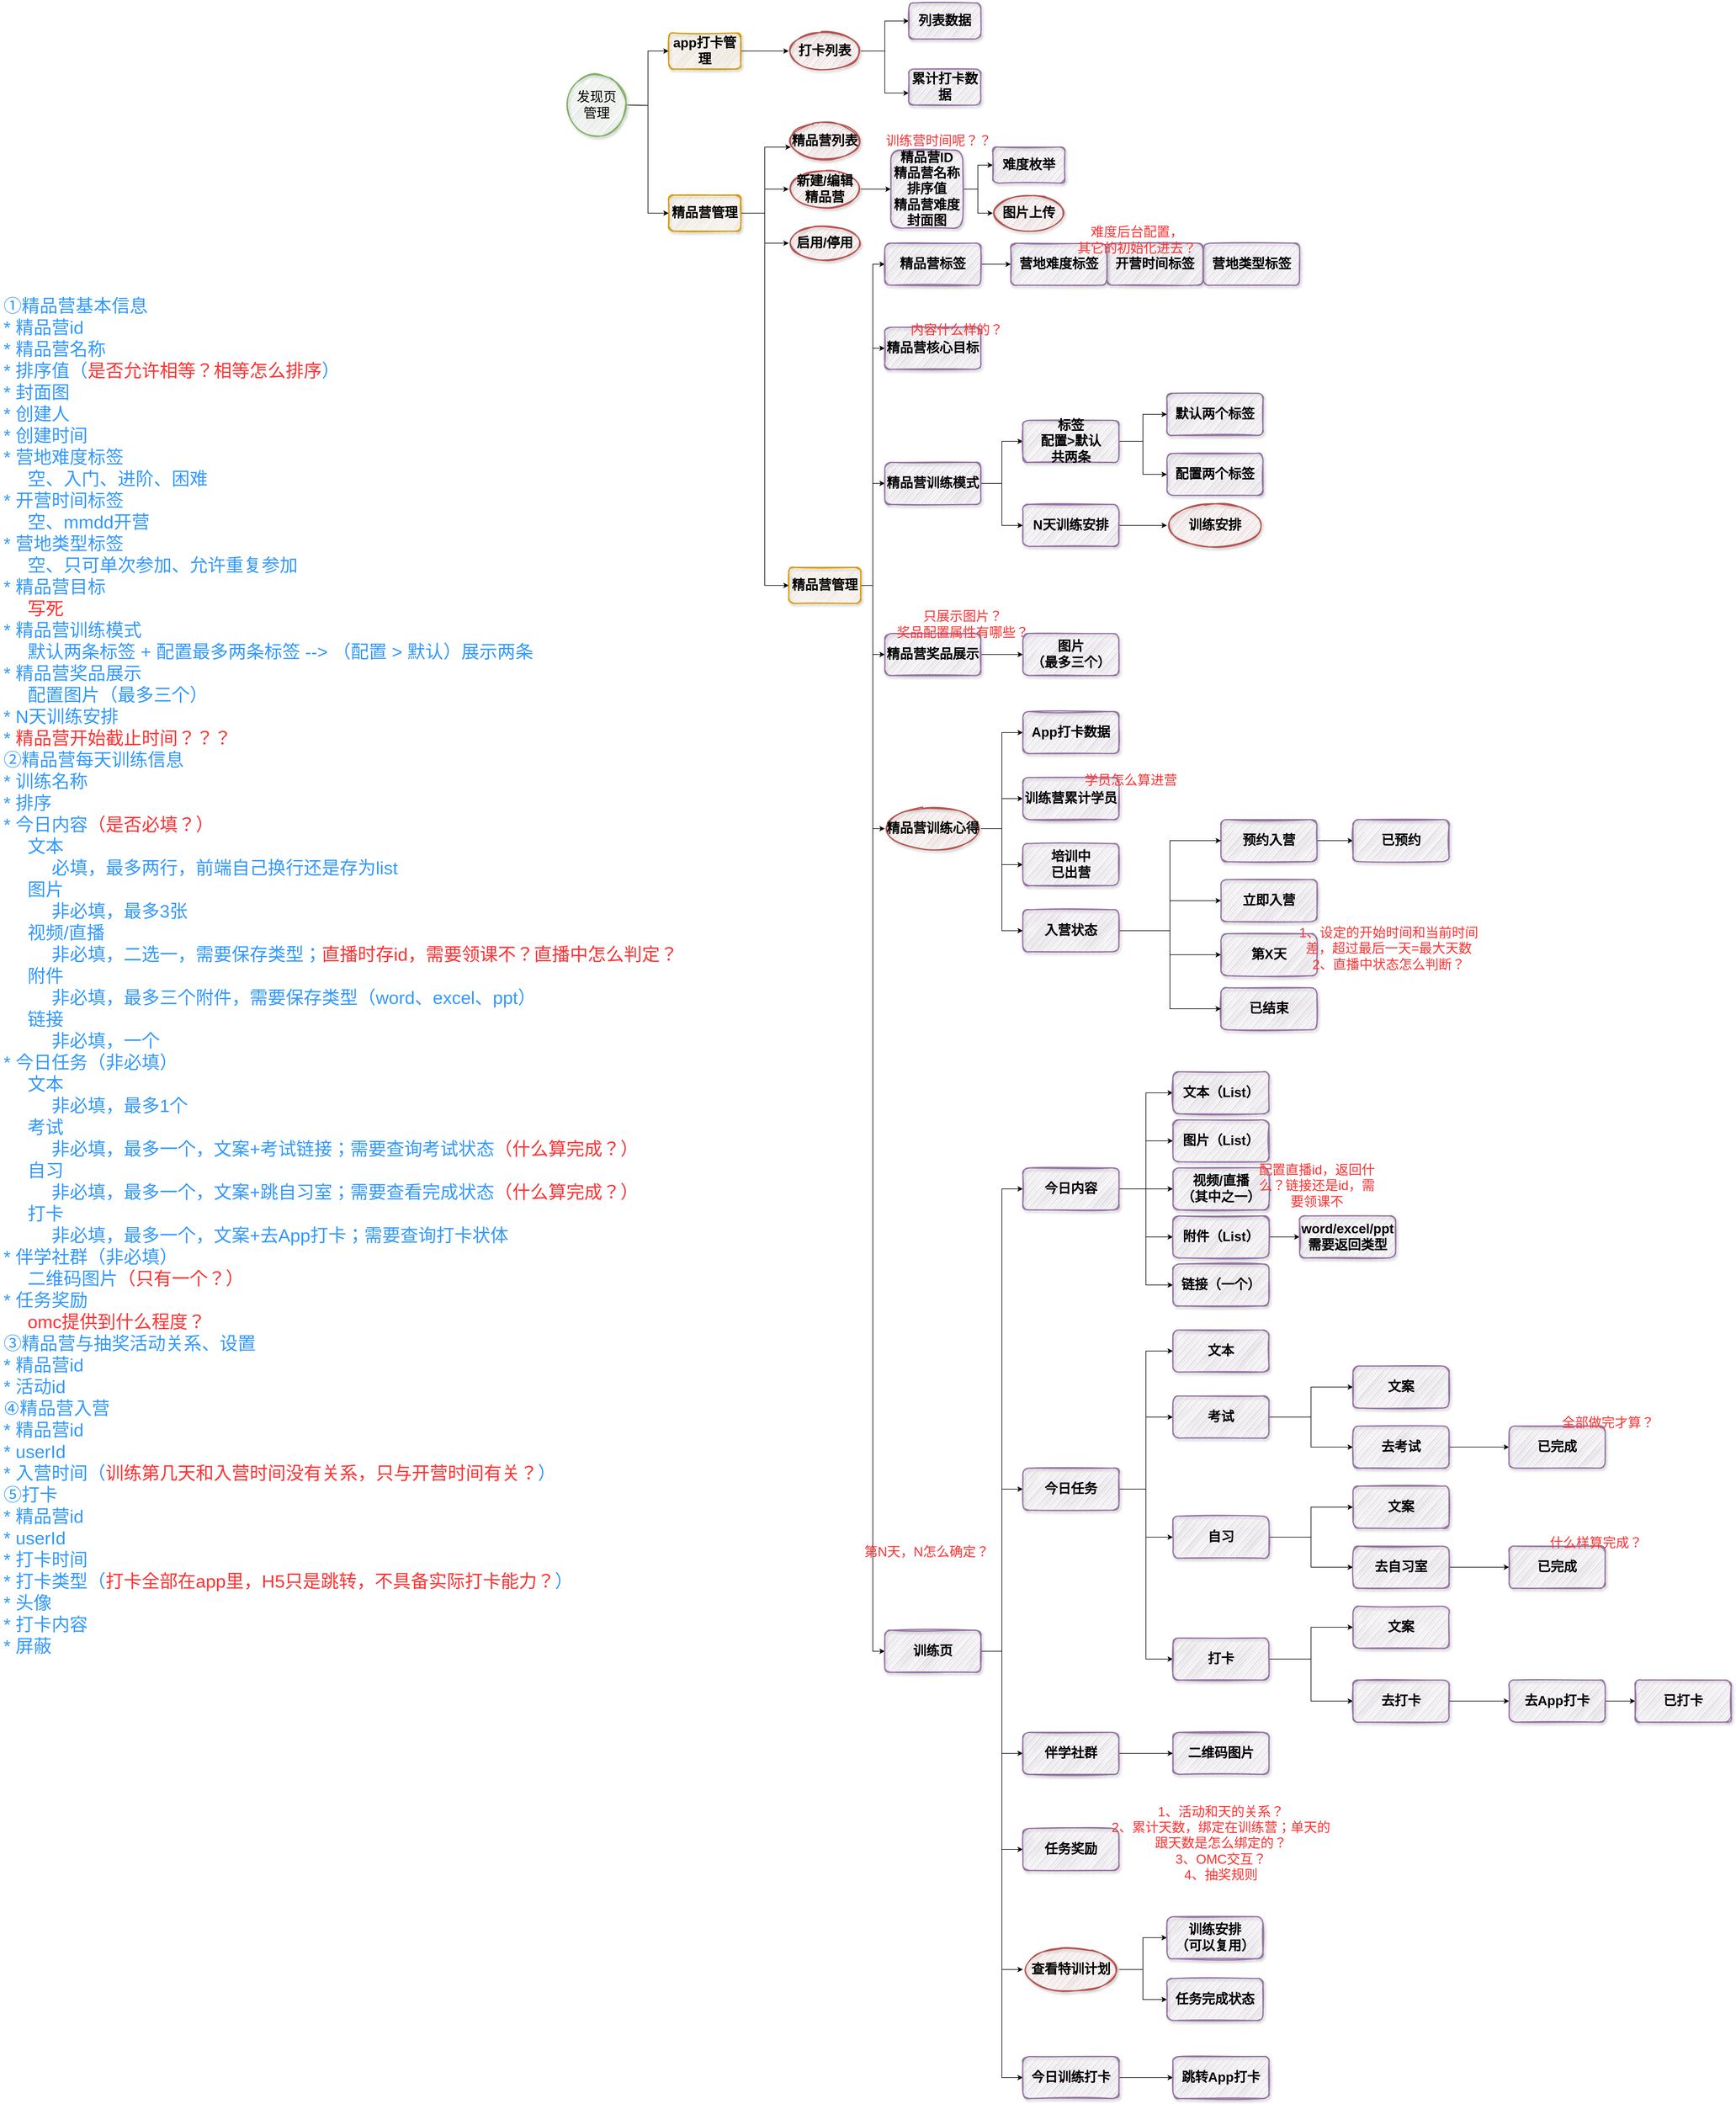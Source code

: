 <mxfile version="16.5.6" type="github">
  <diagram id="2Vl-29mJTYHd3rG5gsJs" name="Page-1">
    <mxGraphModel dx="2404" dy="913" grid="1" gridSize="10" guides="1" tooltips="1" connect="1" arrows="1" fold="1" page="1" pageScale="1" pageWidth="827" pageHeight="1169" math="0" shadow="0">
      <root>
        <mxCell id="0" />
        <mxCell id="1" parent="0" />
        <mxCell id="tsZCZAis8NTeMSvLRY_F-6" style="edgeStyle=orthogonalEdgeStyle;rounded=0;orthogonalLoop=1;jettySize=auto;html=1;exitX=1;exitY=0.5;exitDx=0;exitDy=0;exitPerimeter=0;entryX=0;entryY=0.5;entryDx=0;entryDy=0;fontSize=22;" edge="1" parent="1" target="tsZCZAis8NTeMSvLRY_F-4">
          <mxGeometry relative="1" as="geometry">
            <mxPoint x="690" y="630" as="sourcePoint" />
          </mxGeometry>
        </mxCell>
        <mxCell id="tsZCZAis8NTeMSvLRY_F-7" style="edgeStyle=orthogonalEdgeStyle;rounded=0;orthogonalLoop=1;jettySize=auto;html=1;exitX=1;exitY=0.5;exitDx=0;exitDy=0;exitPerimeter=0;entryX=0;entryY=0.5;entryDx=0;entryDy=0;fontSize=22;" edge="1" parent="1" target="tsZCZAis8NTeMSvLRY_F-2">
          <mxGeometry relative="1" as="geometry">
            <mxPoint x="690" y="630" as="sourcePoint" />
          </mxGeometry>
        </mxCell>
        <mxCell id="tsZCZAis8NTeMSvLRY_F-26" value="" style="edgeStyle=orthogonalEdgeStyle;rounded=0;orthogonalLoop=1;jettySize=auto;html=1;fontSize=22;" edge="1" parent="1" source="tsZCZAis8NTeMSvLRY_F-2" target="tsZCZAis8NTeMSvLRY_F-25">
          <mxGeometry relative="1" as="geometry">
            <Array as="points">
              <mxPoint x="920" y="810" />
              <mxPoint x="920" y="700" />
            </Array>
          </mxGeometry>
        </mxCell>
        <mxCell id="tsZCZAis8NTeMSvLRY_F-28" value="" style="edgeStyle=orthogonalEdgeStyle;rounded=0;orthogonalLoop=1;jettySize=auto;html=1;fontSize=22;" edge="1" parent="1" source="tsZCZAis8NTeMSvLRY_F-2" target="tsZCZAis8NTeMSvLRY_F-27">
          <mxGeometry relative="1" as="geometry" />
        </mxCell>
        <mxCell id="tsZCZAis8NTeMSvLRY_F-30" value="" style="edgeStyle=orthogonalEdgeStyle;rounded=0;orthogonalLoop=1;jettySize=auto;html=1;fontSize=22;" edge="1" parent="1" source="tsZCZAis8NTeMSvLRY_F-2" target="tsZCZAis8NTeMSvLRY_F-29">
          <mxGeometry relative="1" as="geometry">
            <Array as="points">
              <mxPoint x="920" y="810" />
              <mxPoint x="920" y="860" />
            </Array>
          </mxGeometry>
        </mxCell>
        <mxCell id="tsZCZAis8NTeMSvLRY_F-32" style="edgeStyle=orthogonalEdgeStyle;rounded=0;orthogonalLoop=1;jettySize=auto;html=1;exitX=1;exitY=0.5;exitDx=0;exitDy=0;fontSize=22;entryX=0;entryY=0.5;entryDx=0;entryDy=0;" edge="1" parent="1" source="tsZCZAis8NTeMSvLRY_F-2" target="tsZCZAis8NTeMSvLRY_F-33">
          <mxGeometry relative="1" as="geometry">
            <mxPoint x="960" y="940" as="targetPoint" />
          </mxGeometry>
        </mxCell>
        <mxCell id="tsZCZAis8NTeMSvLRY_F-2" value="精品营管理" style="rounded=1;whiteSpace=wrap;html=1;fillColor=#ffe6cc;strokeColor=#d79b00;strokeWidth=2;gradientColor=none;shadow=1;sketch=1;fontStyle=1;fontSize=22;" vertex="1" parent="1">
          <mxGeometry x="760" y="780" width="120" height="60" as="geometry" />
        </mxCell>
        <mxCell id="tsZCZAis8NTeMSvLRY_F-14" value="" style="edgeStyle=orthogonalEdgeStyle;rounded=0;orthogonalLoop=1;jettySize=auto;html=1;fontSize=22;" edge="1" parent="1" source="tsZCZAis8NTeMSvLRY_F-4" target="tsZCZAis8NTeMSvLRY_F-13">
          <mxGeometry relative="1" as="geometry" />
        </mxCell>
        <mxCell id="tsZCZAis8NTeMSvLRY_F-4" value="app打卡管理" style="rounded=1;whiteSpace=wrap;html=1;fontSize=22;fillColor=#ffe6cc;strokeColor=#d79b00;strokeWidth=2;gradientColor=none;shadow=1;sketch=1;fontStyle=1;" vertex="1" parent="1">
          <mxGeometry x="760" y="510" width="120" height="60" as="geometry" />
        </mxCell>
        <mxCell id="tsZCZAis8NTeMSvLRY_F-12" value="发现页&lt;br&gt;管理" style="strokeWidth=2;html=1;shape=mxgraph.flowchart.start_2;whiteSpace=wrap;shadow=1;sketch=1;fontSize=22;fillColor=#d5e8d4;strokeColor=#82b366;" vertex="1" parent="1">
          <mxGeometry x="590" y="580" width="100" height="100" as="geometry" />
        </mxCell>
        <mxCell id="tsZCZAis8NTeMSvLRY_F-16" value="" style="edgeStyle=orthogonalEdgeStyle;rounded=0;orthogonalLoop=1;jettySize=auto;html=1;fontSize=22;" edge="1" parent="1" source="tsZCZAis8NTeMSvLRY_F-13" target="tsZCZAis8NTeMSvLRY_F-15">
          <mxGeometry relative="1" as="geometry" />
        </mxCell>
        <mxCell id="tsZCZAis8NTeMSvLRY_F-18" value="" style="edgeStyle=orthogonalEdgeStyle;rounded=0;orthogonalLoop=1;jettySize=auto;html=1;fontSize=22;" edge="1" parent="1" source="tsZCZAis8NTeMSvLRY_F-13" target="tsZCZAis8NTeMSvLRY_F-17">
          <mxGeometry relative="1" as="geometry">
            <Array as="points">
              <mxPoint x="1120" y="540" />
              <mxPoint x="1120" y="610" />
            </Array>
          </mxGeometry>
        </mxCell>
        <mxCell id="tsZCZAis8NTeMSvLRY_F-13" value="打卡列表" style="ellipse;whiteSpace=wrap;html=1;fontSize=22;fillColor=#f8cecc;strokeColor=#b85450;rounded=1;strokeWidth=2;shadow=1;sketch=1;fontStyle=1;" vertex="1" parent="1">
          <mxGeometry x="960" y="510" width="120" height="60" as="geometry" />
        </mxCell>
        <mxCell id="tsZCZAis8NTeMSvLRY_F-15" value="列表数据" style="whiteSpace=wrap;html=1;fontSize=22;fillColor=#e1d5e7;strokeColor=#9673a6;rounded=1;strokeWidth=2;shadow=1;sketch=1;fontStyle=1;" vertex="1" parent="1">
          <mxGeometry x="1160" y="460" width="120" height="60" as="geometry" />
        </mxCell>
        <mxCell id="tsZCZAis8NTeMSvLRY_F-17" value="累计打卡数据" style="whiteSpace=wrap;html=1;fontSize=22;fillColor=#e1d5e7;strokeColor=#9673a6;rounded=1;strokeWidth=2;shadow=1;sketch=1;fontStyle=1;" vertex="1" parent="1">
          <mxGeometry x="1160" y="570" width="120" height="60" as="geometry" />
        </mxCell>
        <mxCell id="tsZCZAis8NTeMSvLRY_F-25" value="精品营列表" style="ellipse;whiteSpace=wrap;html=1;fontSize=22;fillColor=#f8cecc;strokeColor=#b85450;rounded=1;strokeWidth=2;shadow=1;sketch=1;fontStyle=1;" vertex="1" parent="1">
          <mxGeometry x="960" y="660" width="120" height="60" as="geometry" />
        </mxCell>
        <mxCell id="tsZCZAis8NTeMSvLRY_F-38" style="edgeStyle=orthogonalEdgeStyle;rounded=0;orthogonalLoop=1;jettySize=auto;html=1;exitX=1;exitY=0.5;exitDx=0;exitDy=0;fontSize=22;" edge="1" parent="1" source="tsZCZAis8NTeMSvLRY_F-27" target="tsZCZAis8NTeMSvLRY_F-35">
          <mxGeometry relative="1" as="geometry" />
        </mxCell>
        <mxCell id="tsZCZAis8NTeMSvLRY_F-27" value="新建/编辑&lt;br&gt;精品营" style="ellipse;whiteSpace=wrap;html=1;fontSize=22;fillColor=#f8cecc;strokeColor=#b85450;rounded=1;strokeWidth=2;shadow=1;sketch=1;fontStyle=1;" vertex="1" parent="1">
          <mxGeometry x="960" y="740" width="120" height="60" as="geometry" />
        </mxCell>
        <mxCell id="tsZCZAis8NTeMSvLRY_F-29" value="启用/停用" style="ellipse;whiteSpace=wrap;html=1;fontSize=22;fillColor=#f8cecc;strokeColor=#b85450;rounded=1;strokeWidth=2;shadow=1;sketch=1;fontStyle=1;" vertex="1" parent="1">
          <mxGeometry x="960" y="830" width="120" height="60" as="geometry" />
        </mxCell>
        <mxCell id="tsZCZAis8NTeMSvLRY_F-93" style="edgeStyle=orthogonalEdgeStyle;rounded=0;orthogonalLoop=1;jettySize=auto;html=1;exitX=1;exitY=0.5;exitDx=0;exitDy=0;entryX=0;entryY=0.5;entryDx=0;entryDy=0;fontSize=22;fontColor=#FF3333;" edge="1" parent="1" source="tsZCZAis8NTeMSvLRY_F-33" target="tsZCZAis8NTeMSvLRY_F-45">
          <mxGeometry relative="1" as="geometry" />
        </mxCell>
        <mxCell id="tsZCZAis8NTeMSvLRY_F-94" style="edgeStyle=orthogonalEdgeStyle;rounded=0;orthogonalLoop=1;jettySize=auto;html=1;exitX=1;exitY=0.5;exitDx=0;exitDy=0;entryX=0;entryY=0.5;entryDx=0;entryDy=0;fontSize=22;fontColor=#FF3333;" edge="1" parent="1" source="tsZCZAis8NTeMSvLRY_F-33" target="tsZCZAis8NTeMSvLRY_F-41">
          <mxGeometry relative="1" as="geometry" />
        </mxCell>
        <mxCell id="tsZCZAis8NTeMSvLRY_F-95" style="edgeStyle=orthogonalEdgeStyle;rounded=0;orthogonalLoop=1;jettySize=auto;html=1;exitX=1;exitY=0.5;exitDx=0;exitDy=0;entryX=0;entryY=0.5;entryDx=0;entryDy=0;fontSize=22;fontColor=#FF3333;" edge="1" parent="1" source="tsZCZAis8NTeMSvLRY_F-33" target="tsZCZAis8NTeMSvLRY_F-42">
          <mxGeometry relative="1" as="geometry" />
        </mxCell>
        <mxCell id="tsZCZAis8NTeMSvLRY_F-96" style="edgeStyle=orthogonalEdgeStyle;rounded=0;orthogonalLoop=1;jettySize=auto;html=1;exitX=1;exitY=0.5;exitDx=0;exitDy=0;entryX=0;entryY=0.5;entryDx=0;entryDy=0;fontSize=22;fontColor=#FF3333;" edge="1" parent="1" source="tsZCZAis8NTeMSvLRY_F-33" target="tsZCZAis8NTeMSvLRY_F-43">
          <mxGeometry relative="1" as="geometry" />
        </mxCell>
        <mxCell id="tsZCZAis8NTeMSvLRY_F-97" style="edgeStyle=orthogonalEdgeStyle;rounded=0;orthogonalLoop=1;jettySize=auto;html=1;exitX=1;exitY=0.5;exitDx=0;exitDy=0;entryX=0;entryY=0.5;entryDx=0;entryDy=0;fontSize=22;fontColor=#FF3333;" edge="1" parent="1" source="tsZCZAis8NTeMSvLRY_F-33" target="tsZCZAis8NTeMSvLRY_F-68">
          <mxGeometry relative="1" as="geometry" />
        </mxCell>
        <mxCell id="tsZCZAis8NTeMSvLRY_F-171" style="edgeStyle=orthogonalEdgeStyle;rounded=0;orthogonalLoop=1;jettySize=auto;html=1;exitX=1;exitY=0.5;exitDx=0;exitDy=0;entryX=0;entryY=0.5;entryDx=0;entryDy=0;fontSize=22;fontColor=#FF3333;" edge="1" parent="1" source="tsZCZAis8NTeMSvLRY_F-33" target="tsZCZAis8NTeMSvLRY_F-99">
          <mxGeometry relative="1" as="geometry" />
        </mxCell>
        <mxCell id="tsZCZAis8NTeMSvLRY_F-33" value="&lt;span&gt;精品营管理&lt;/span&gt;" style="rounded=1;whiteSpace=wrap;html=1;fontSize=22;fillColor=#ffe6cc;strokeColor=#d79b00;strokeWidth=2;gradientColor=none;shadow=1;sketch=1;fontStyle=1;" vertex="1" parent="1">
          <mxGeometry x="960" y="1400" width="120" height="60" as="geometry" />
        </mxCell>
        <mxCell id="tsZCZAis8NTeMSvLRY_F-39" style="edgeStyle=orthogonalEdgeStyle;rounded=0;orthogonalLoop=1;jettySize=auto;html=1;exitX=1;exitY=0.5;exitDx=0;exitDy=0;entryX=0;entryY=0.5;entryDx=0;entryDy=0;fontSize=22;" edge="1" parent="1" source="tsZCZAis8NTeMSvLRY_F-35" target="tsZCZAis8NTeMSvLRY_F-37">
          <mxGeometry relative="1" as="geometry" />
        </mxCell>
        <mxCell id="tsZCZAis8NTeMSvLRY_F-40" style="edgeStyle=orthogonalEdgeStyle;rounded=0;orthogonalLoop=1;jettySize=auto;html=1;exitX=1;exitY=0.5;exitDx=0;exitDy=0;entryX=0;entryY=0.5;entryDx=0;entryDy=0;fontSize=22;" edge="1" parent="1" source="tsZCZAis8NTeMSvLRY_F-35" target="tsZCZAis8NTeMSvLRY_F-36">
          <mxGeometry relative="1" as="geometry" />
        </mxCell>
        <mxCell id="tsZCZAis8NTeMSvLRY_F-35" value="精品营ID&lt;br&gt;精品营名称&lt;br&gt;排序值&lt;br&gt;精品营难度&lt;br&gt;封面图" style="whiteSpace=wrap;html=1;fontSize=22;fillColor=#e1d5e7;strokeColor=#9673a6;rounded=1;strokeWidth=2;shadow=1;sketch=1;fontStyle=1;" vertex="1" parent="1">
          <mxGeometry x="1130" y="705" width="120" height="130" as="geometry" />
        </mxCell>
        <mxCell id="tsZCZAis8NTeMSvLRY_F-36" value="图片上传" style="ellipse;whiteSpace=wrap;html=1;fontSize=22;fillColor=#f8cecc;strokeColor=#b85450;rounded=1;strokeWidth=2;shadow=1;sketch=1;fontStyle=1;" vertex="1" parent="1">
          <mxGeometry x="1300" y="780" width="120" height="60" as="geometry" />
        </mxCell>
        <mxCell id="tsZCZAis8NTeMSvLRY_F-37" value="难度枚举" style="whiteSpace=wrap;html=1;fontSize=22;fillColor=#e1d5e7;strokeColor=#9673a6;rounded=1;strokeWidth=2;shadow=1;sketch=1;fontStyle=1;" vertex="1" parent="1">
          <mxGeometry x="1300" y="700" width="120" height="60" as="geometry" />
        </mxCell>
        <mxCell id="tsZCZAis8NTeMSvLRY_F-41" value="精品营核心目标" style="whiteSpace=wrap;html=1;fontSize=22;fillColor=#e1d5e7;strokeColor=#9673a6;rounded=1;strokeWidth=2;shadow=1;sketch=1;fontStyle=1;" vertex="1" parent="1">
          <mxGeometry x="1120" y="1000" width="160" height="70" as="geometry" />
        </mxCell>
        <mxCell id="tsZCZAis8NTeMSvLRY_F-59" style="edgeStyle=orthogonalEdgeStyle;rounded=0;orthogonalLoop=1;jettySize=auto;html=1;exitX=1;exitY=0.5;exitDx=0;exitDy=0;entryX=0;entryY=0.5;entryDx=0;entryDy=0;fontSize=22;fontColor=#FF3333;" edge="1" parent="1" source="tsZCZAis8NTeMSvLRY_F-42" target="tsZCZAis8NTeMSvLRY_F-55">
          <mxGeometry relative="1" as="geometry" />
        </mxCell>
        <mxCell id="tsZCZAis8NTeMSvLRY_F-60" style="edgeStyle=orthogonalEdgeStyle;rounded=0;orthogonalLoop=1;jettySize=auto;html=1;exitX=1;exitY=0.5;exitDx=0;exitDy=0;entryX=0;entryY=0.5;entryDx=0;entryDy=0;fontSize=22;fontColor=#FF3333;" edge="1" parent="1" source="tsZCZAis8NTeMSvLRY_F-42" target="tsZCZAis8NTeMSvLRY_F-58">
          <mxGeometry relative="1" as="geometry" />
        </mxCell>
        <mxCell id="tsZCZAis8NTeMSvLRY_F-42" value="精品营训练模式" style="whiteSpace=wrap;html=1;fontSize=22;fillColor=#e1d5e7;strokeColor=#9673a6;rounded=1;strokeWidth=2;shadow=1;sketch=1;fontStyle=1;" vertex="1" parent="1">
          <mxGeometry x="1120" y="1225" width="160" height="70" as="geometry" />
        </mxCell>
        <mxCell id="tsZCZAis8NTeMSvLRY_F-62" style="edgeStyle=orthogonalEdgeStyle;rounded=0;orthogonalLoop=1;jettySize=auto;html=1;exitX=1;exitY=0.5;exitDx=0;exitDy=0;entryX=0;entryY=0.5;entryDx=0;entryDy=0;fontSize=22;fontColor=#FF3333;" edge="1" parent="1" source="tsZCZAis8NTeMSvLRY_F-43" target="tsZCZAis8NTeMSvLRY_F-61">
          <mxGeometry relative="1" as="geometry" />
        </mxCell>
        <mxCell id="tsZCZAis8NTeMSvLRY_F-43" value="精品营奖品展示" style="whiteSpace=wrap;html=1;fontSize=22;fillColor=#e1d5e7;strokeColor=#9673a6;rounded=1;strokeWidth=2;shadow=1;sketch=1;fontStyle=1;" vertex="1" parent="1">
          <mxGeometry x="1120" y="1510" width="160" height="70" as="geometry" />
        </mxCell>
        <mxCell id="tsZCZAis8NTeMSvLRY_F-49" value="" style="edgeStyle=orthogonalEdgeStyle;rounded=0;orthogonalLoop=1;jettySize=auto;html=1;fontSize=22;" edge="1" parent="1" source="tsZCZAis8NTeMSvLRY_F-45" target="tsZCZAis8NTeMSvLRY_F-46">
          <mxGeometry relative="1" as="geometry" />
        </mxCell>
        <mxCell id="tsZCZAis8NTeMSvLRY_F-45" value="精品营标签" style="whiteSpace=wrap;html=1;fontSize=22;fillColor=#e1d5e7;strokeColor=#9673a6;rounded=1;strokeWidth=2;shadow=1;sketch=1;fontStyle=1;" vertex="1" parent="1">
          <mxGeometry x="1120" y="860" width="160" height="70" as="geometry" />
        </mxCell>
        <mxCell id="tsZCZAis8NTeMSvLRY_F-46" value="营地难度标签" style="whiteSpace=wrap;html=1;fontSize=22;fillColor=#e1d5e7;strokeColor=#9673a6;rounded=1;strokeWidth=2;shadow=1;sketch=1;fontStyle=1;" vertex="1" parent="1">
          <mxGeometry x="1330" y="860" width="160" height="70" as="geometry" />
        </mxCell>
        <mxCell id="tsZCZAis8NTeMSvLRY_F-47" value="开营时间标签" style="whiteSpace=wrap;html=1;fontSize=22;fillColor=#e1d5e7;strokeColor=#9673a6;rounded=1;strokeWidth=2;shadow=1;sketch=1;fontStyle=1;" vertex="1" parent="1">
          <mxGeometry x="1490" y="860" width="160" height="70" as="geometry" />
        </mxCell>
        <mxCell id="tsZCZAis8NTeMSvLRY_F-48" value="营地类型标签" style="whiteSpace=wrap;html=1;fontSize=22;fillColor=#e1d5e7;strokeColor=#9673a6;rounded=1;strokeWidth=2;shadow=1;sketch=1;fontStyle=1;" vertex="1" parent="1">
          <mxGeometry x="1651" y="860" width="160" height="70" as="geometry" />
        </mxCell>
        <mxCell id="tsZCZAis8NTeMSvLRY_F-50" value="&lt;font color=&quot;#ff3333&quot;&gt;难度后台配置，&lt;br&gt;其它的初始化进去？&lt;/font&gt;" style="text;html=1;strokeColor=none;fillColor=none;align=center;verticalAlign=middle;whiteSpace=wrap;rounded=0;shadow=1;sketch=1;fontSize=22;" vertex="1" parent="1">
          <mxGeometry x="1430" y="850" width="220" height="10" as="geometry" />
        </mxCell>
        <mxCell id="tsZCZAis8NTeMSvLRY_F-51" style="edgeStyle=orthogonalEdgeStyle;rounded=0;orthogonalLoop=1;jettySize=auto;html=1;exitX=0.5;exitY=1;exitDx=0;exitDy=0;fontSize=22;fontColor=#FF3333;" edge="1" parent="1" source="tsZCZAis8NTeMSvLRY_F-50" target="tsZCZAis8NTeMSvLRY_F-50">
          <mxGeometry relative="1" as="geometry" />
        </mxCell>
        <mxCell id="tsZCZAis8NTeMSvLRY_F-52" value="&lt;font color=&quot;#ff3333&quot;&gt;内容什么样的？&lt;/font&gt;" style="text;html=1;strokeColor=none;fillColor=none;align=center;verticalAlign=middle;whiteSpace=wrap;rounded=0;shadow=1;sketch=1;fontSize=22;" vertex="1" parent="1">
          <mxGeometry x="1140" y="1000" width="200" height="10" as="geometry" />
        </mxCell>
        <mxCell id="tsZCZAis8NTeMSvLRY_F-53" value="默认两个标签" style="whiteSpace=wrap;html=1;fontSize=22;fillColor=#e1d5e7;strokeColor=#9673a6;rounded=1;strokeWidth=2;shadow=1;sketch=1;fontStyle=1;" vertex="1" parent="1">
          <mxGeometry x="1590" y="1110" width="160" height="70" as="geometry" />
        </mxCell>
        <mxCell id="tsZCZAis8NTeMSvLRY_F-54" value="配置两个标签" style="whiteSpace=wrap;html=1;fontSize=22;fillColor=#e1d5e7;strokeColor=#9673a6;rounded=1;strokeWidth=2;shadow=1;sketch=1;fontStyle=1;" vertex="1" parent="1">
          <mxGeometry x="1590" y="1210" width="160" height="70" as="geometry" />
        </mxCell>
        <mxCell id="tsZCZAis8NTeMSvLRY_F-56" style="edgeStyle=orthogonalEdgeStyle;rounded=0;orthogonalLoop=1;jettySize=auto;html=1;exitX=1;exitY=0.5;exitDx=0;exitDy=0;fontSize=22;fontColor=#FF3333;" edge="1" parent="1" source="tsZCZAis8NTeMSvLRY_F-55" target="tsZCZAis8NTeMSvLRY_F-53">
          <mxGeometry relative="1" as="geometry" />
        </mxCell>
        <mxCell id="tsZCZAis8NTeMSvLRY_F-57" style="edgeStyle=orthogonalEdgeStyle;rounded=0;orthogonalLoop=1;jettySize=auto;html=1;exitX=1;exitY=0.5;exitDx=0;exitDy=0;entryX=0;entryY=0.5;entryDx=0;entryDy=0;fontSize=22;fontColor=#FF3333;" edge="1" parent="1" source="tsZCZAis8NTeMSvLRY_F-55" target="tsZCZAis8NTeMSvLRY_F-54">
          <mxGeometry relative="1" as="geometry" />
        </mxCell>
        <mxCell id="tsZCZAis8NTeMSvLRY_F-55" value="标签&lt;br&gt;配置&amp;gt;默认&lt;br&gt;共两条" style="whiteSpace=wrap;html=1;fontSize=22;fillColor=#e1d5e7;strokeColor=#9673a6;rounded=1;strokeWidth=2;shadow=1;sketch=1;fontStyle=1;" vertex="1" parent="1">
          <mxGeometry x="1350" y="1155" width="160" height="70" as="geometry" />
        </mxCell>
        <mxCell id="tsZCZAis8NTeMSvLRY_F-92" style="edgeStyle=orthogonalEdgeStyle;rounded=0;orthogonalLoop=1;jettySize=auto;html=1;exitX=1;exitY=0.5;exitDx=0;exitDy=0;entryX=0;entryY=0.5;entryDx=0;entryDy=0;fontSize=22;fontColor=#FF3333;" edge="1" parent="1" source="tsZCZAis8NTeMSvLRY_F-58" target="tsZCZAis8NTeMSvLRY_F-91">
          <mxGeometry relative="1" as="geometry" />
        </mxCell>
        <mxCell id="tsZCZAis8NTeMSvLRY_F-58" value="N天训练安排" style="whiteSpace=wrap;html=1;fontSize=22;fillColor=#e1d5e7;strokeColor=#9673a6;rounded=1;strokeWidth=2;shadow=1;sketch=1;fontStyle=1;" vertex="1" parent="1">
          <mxGeometry x="1350" y="1295" width="160" height="70" as="geometry" />
        </mxCell>
        <mxCell id="tsZCZAis8NTeMSvLRY_F-61" value="图片&lt;br&gt;（最多三个）" style="whiteSpace=wrap;html=1;fontSize=22;fillColor=#e1d5e7;strokeColor=#9673a6;rounded=1;strokeWidth=2;shadow=1;sketch=1;fontStyle=1;" vertex="1" parent="1">
          <mxGeometry x="1350" y="1510" width="160" height="70" as="geometry" />
        </mxCell>
        <mxCell id="tsZCZAis8NTeMSvLRY_F-63" value="&lt;font color=&quot;#ff3333&quot;&gt;只展示图片？&lt;br&gt;奖品配置属性有哪些？&lt;br&gt;&lt;/font&gt;" style="text;html=1;strokeColor=none;fillColor=none;align=center;verticalAlign=middle;whiteSpace=wrap;rounded=0;shadow=1;sketch=1;fontSize=22;" vertex="1" parent="1">
          <mxGeometry x="1130" y="1490" width="240" height="10" as="geometry" />
        </mxCell>
        <mxCell id="tsZCZAis8NTeMSvLRY_F-72" style="edgeStyle=orthogonalEdgeStyle;rounded=0;orthogonalLoop=1;jettySize=auto;html=1;exitX=1;exitY=0.5;exitDx=0;exitDy=0;entryX=0;entryY=0.5;entryDx=0;entryDy=0;fontSize=22;fontColor=#FF3333;" edge="1" parent="1" source="tsZCZAis8NTeMSvLRY_F-68" target="tsZCZAis8NTeMSvLRY_F-69">
          <mxGeometry relative="1" as="geometry" />
        </mxCell>
        <mxCell id="tsZCZAis8NTeMSvLRY_F-73" style="edgeStyle=orthogonalEdgeStyle;rounded=0;orthogonalLoop=1;jettySize=auto;html=1;exitX=1;exitY=0.5;exitDx=0;exitDy=0;fontSize=22;fontColor=#FF3333;" edge="1" parent="1" source="tsZCZAis8NTeMSvLRY_F-68" target="tsZCZAis8NTeMSvLRY_F-70">
          <mxGeometry relative="1" as="geometry" />
        </mxCell>
        <mxCell id="tsZCZAis8NTeMSvLRY_F-75" style="edgeStyle=orthogonalEdgeStyle;rounded=0;orthogonalLoop=1;jettySize=auto;html=1;exitX=1;exitY=0.5;exitDx=0;exitDy=0;entryX=0;entryY=0.5;entryDx=0;entryDy=0;fontSize=22;fontColor=#FF3333;" edge="1" parent="1" source="tsZCZAis8NTeMSvLRY_F-68" target="tsZCZAis8NTeMSvLRY_F-74">
          <mxGeometry relative="1" as="geometry" />
        </mxCell>
        <mxCell id="tsZCZAis8NTeMSvLRY_F-84" style="edgeStyle=orthogonalEdgeStyle;rounded=0;orthogonalLoop=1;jettySize=auto;html=1;exitX=1;exitY=0.5;exitDx=0;exitDy=0;entryX=0;entryY=0.5;entryDx=0;entryDy=0;fontSize=22;fontColor=#FF3333;" edge="1" parent="1" source="tsZCZAis8NTeMSvLRY_F-68" target="tsZCZAis8NTeMSvLRY_F-83">
          <mxGeometry relative="1" as="geometry" />
        </mxCell>
        <mxCell id="tsZCZAis8NTeMSvLRY_F-68" value="精品营训练心得" style="ellipse;whiteSpace=wrap;html=1;fontSize=22;fillColor=#f8cecc;strokeColor=#b85450;rounded=1;strokeWidth=2;shadow=1;sketch=1;fontStyle=1;" vertex="1" parent="1">
          <mxGeometry x="1120" y="1800" width="160" height="70" as="geometry" />
        </mxCell>
        <mxCell id="tsZCZAis8NTeMSvLRY_F-69" value="App打卡数据" style="whiteSpace=wrap;html=1;fontSize=22;fillColor=#e1d5e7;strokeColor=#9673a6;rounded=1;strokeWidth=2;shadow=1;sketch=1;fontStyle=1;" vertex="1" parent="1">
          <mxGeometry x="1350" y="1640" width="160" height="70" as="geometry" />
        </mxCell>
        <mxCell id="tsZCZAis8NTeMSvLRY_F-70" value="训练营累计学员" style="whiteSpace=wrap;html=1;fontSize=22;fillColor=#e1d5e7;strokeColor=#9673a6;rounded=1;strokeWidth=2;shadow=1;sketch=1;fontStyle=1;" vertex="1" parent="1">
          <mxGeometry x="1350" y="1750" width="160" height="70" as="geometry" />
        </mxCell>
        <mxCell id="tsZCZAis8NTeMSvLRY_F-71" value="学员怎么算进营" style="text;html=1;strokeColor=none;fillColor=none;align=center;verticalAlign=middle;whiteSpace=wrap;rounded=0;shadow=1;sketch=1;fontSize=22;fontColor=#FF3333;" vertex="1" parent="1">
          <mxGeometry x="1450" y="1740" width="160" height="30" as="geometry" />
        </mxCell>
        <mxCell id="tsZCZAis8NTeMSvLRY_F-74" value="培训中&lt;br&gt;已出营" style="whiteSpace=wrap;html=1;fontSize=22;fillColor=#e1d5e7;strokeColor=#9673a6;rounded=1;strokeWidth=2;shadow=1;sketch=1;fontStyle=1;" vertex="1" parent="1">
          <mxGeometry x="1350" y="1860" width="160" height="70" as="geometry" />
        </mxCell>
        <mxCell id="tsZCZAis8NTeMSvLRY_F-89" style="edgeStyle=orthogonalEdgeStyle;rounded=0;orthogonalLoop=1;jettySize=auto;html=1;exitX=1;exitY=0.5;exitDx=0;exitDy=0;fontSize=22;fontColor=#FF3333;" edge="1" parent="1" source="tsZCZAis8NTeMSvLRY_F-76" target="tsZCZAis8NTeMSvLRY_F-80">
          <mxGeometry relative="1" as="geometry" />
        </mxCell>
        <mxCell id="tsZCZAis8NTeMSvLRY_F-76" value="预约入营" style="whiteSpace=wrap;html=1;fontSize=22;fillColor=#e1d5e7;strokeColor=#9673a6;rounded=1;strokeWidth=2;shadow=1;sketch=1;fontStyle=1;" vertex="1" parent="1">
          <mxGeometry x="1680" y="1820" width="160" height="70" as="geometry" />
        </mxCell>
        <mxCell id="tsZCZAis8NTeMSvLRY_F-77" value="立即入营" style="whiteSpace=wrap;html=1;fontSize=22;fillColor=#e1d5e7;strokeColor=#9673a6;rounded=1;strokeWidth=2;shadow=1;sketch=1;fontStyle=1;" vertex="1" parent="1">
          <mxGeometry x="1680" y="1920" width="160" height="70" as="geometry" />
        </mxCell>
        <mxCell id="tsZCZAis8NTeMSvLRY_F-78" value="第X天" style="whiteSpace=wrap;html=1;fontSize=22;fillColor=#e1d5e7;strokeColor=#9673a6;rounded=1;strokeWidth=2;shadow=1;sketch=1;fontStyle=1;" vertex="1" parent="1">
          <mxGeometry x="1680" y="2010" width="160" height="70" as="geometry" />
        </mxCell>
        <mxCell id="tsZCZAis8NTeMSvLRY_F-79" value="已结束" style="whiteSpace=wrap;html=1;fontSize=22;fillColor=#e1d5e7;strokeColor=#9673a6;rounded=1;strokeWidth=2;shadow=1;sketch=1;fontStyle=1;" vertex="1" parent="1">
          <mxGeometry x="1680" y="2100" width="160" height="70" as="geometry" />
        </mxCell>
        <mxCell id="tsZCZAis8NTeMSvLRY_F-80" value="已预约" style="whiteSpace=wrap;html=1;fontSize=22;fillColor=#e1d5e7;strokeColor=#9673a6;rounded=1;strokeWidth=2;shadow=1;sketch=1;fontStyle=1;" vertex="1" parent="1">
          <mxGeometry x="1900" y="1820" width="160" height="70" as="geometry" />
        </mxCell>
        <mxCell id="tsZCZAis8NTeMSvLRY_F-82" value="训练营时间呢？？" style="text;html=1;strokeColor=none;fillColor=none;align=center;verticalAlign=middle;whiteSpace=wrap;rounded=0;shadow=1;sketch=1;fontSize=22;fontColor=#FF3333;" vertex="1" parent="1">
          <mxGeometry x="1120" y="690" width="180" as="geometry" />
        </mxCell>
        <mxCell id="tsZCZAis8NTeMSvLRY_F-85" style="edgeStyle=orthogonalEdgeStyle;rounded=0;orthogonalLoop=1;jettySize=auto;html=1;exitX=1;exitY=0.5;exitDx=0;exitDy=0;entryX=0;entryY=0.5;entryDx=0;entryDy=0;fontSize=22;fontColor=#FF3333;" edge="1" parent="1" source="tsZCZAis8NTeMSvLRY_F-83" target="tsZCZAis8NTeMSvLRY_F-76">
          <mxGeometry relative="1" as="geometry" />
        </mxCell>
        <mxCell id="tsZCZAis8NTeMSvLRY_F-86" style="edgeStyle=orthogonalEdgeStyle;rounded=0;orthogonalLoop=1;jettySize=auto;html=1;exitX=1;exitY=0.5;exitDx=0;exitDy=0;entryX=0;entryY=0.5;entryDx=0;entryDy=0;fontSize=22;fontColor=#FF3333;" edge="1" parent="1" source="tsZCZAis8NTeMSvLRY_F-83" target="tsZCZAis8NTeMSvLRY_F-77">
          <mxGeometry relative="1" as="geometry" />
        </mxCell>
        <mxCell id="tsZCZAis8NTeMSvLRY_F-87" style="edgeStyle=orthogonalEdgeStyle;rounded=0;orthogonalLoop=1;jettySize=auto;html=1;exitX=1;exitY=0.5;exitDx=0;exitDy=0;entryX=0;entryY=0.5;entryDx=0;entryDy=0;fontSize=22;fontColor=#FF3333;" edge="1" parent="1" source="tsZCZAis8NTeMSvLRY_F-83" target="tsZCZAis8NTeMSvLRY_F-78">
          <mxGeometry relative="1" as="geometry" />
        </mxCell>
        <mxCell id="tsZCZAis8NTeMSvLRY_F-88" style="edgeStyle=orthogonalEdgeStyle;rounded=0;orthogonalLoop=1;jettySize=auto;html=1;exitX=1;exitY=0.5;exitDx=0;exitDy=0;entryX=0;entryY=0.5;entryDx=0;entryDy=0;fontSize=22;fontColor=#FF3333;" edge="1" parent="1" source="tsZCZAis8NTeMSvLRY_F-83" target="tsZCZAis8NTeMSvLRY_F-79">
          <mxGeometry relative="1" as="geometry" />
        </mxCell>
        <mxCell id="tsZCZAis8NTeMSvLRY_F-83" value="入营状态" style="whiteSpace=wrap;html=1;fontSize=22;fillColor=#e1d5e7;strokeColor=#9673a6;rounded=1;strokeWidth=2;shadow=1;sketch=1;fontStyle=1;" vertex="1" parent="1">
          <mxGeometry x="1350" y="1970" width="160" height="70" as="geometry" />
        </mxCell>
        <mxCell id="tsZCZAis8NTeMSvLRY_F-90" value="1、设定的开始时间和当前时间差，超过最后一天=最大天数&lt;br&gt;2、直播中状态怎么判断？" style="text;html=1;strokeColor=none;fillColor=none;align=center;verticalAlign=middle;whiteSpace=wrap;rounded=0;shadow=1;sketch=1;fontSize=22;fontColor=#FF3333;" vertex="1" parent="1">
          <mxGeometry x="1800" y="2020" width="319" height="30" as="geometry" />
        </mxCell>
        <mxCell id="tsZCZAis8NTeMSvLRY_F-91" value="训练安排" style="ellipse;whiteSpace=wrap;html=1;fontSize=22;fillColor=#f8cecc;strokeColor=#b85450;rounded=1;strokeWidth=2;shadow=1;sketch=1;fontStyle=1;" vertex="1" parent="1">
          <mxGeometry x="1590" y="1295" width="160" height="70" as="geometry" />
        </mxCell>
        <mxCell id="tsZCZAis8NTeMSvLRY_F-166" style="edgeStyle=orthogonalEdgeStyle;rounded=0;orthogonalLoop=1;jettySize=auto;html=1;exitX=1;exitY=0.5;exitDx=0;exitDy=0;entryX=0;entryY=0.5;entryDx=0;entryDy=0;fontSize=22;fontColor=#FF3333;" edge="1" parent="1" source="tsZCZAis8NTeMSvLRY_F-99" target="tsZCZAis8NTeMSvLRY_F-100">
          <mxGeometry relative="1" as="geometry" />
        </mxCell>
        <mxCell id="tsZCZAis8NTeMSvLRY_F-167" style="edgeStyle=orthogonalEdgeStyle;rounded=0;orthogonalLoop=1;jettySize=auto;html=1;exitX=1;exitY=0.5;exitDx=0;exitDy=0;entryX=0;entryY=0.5;entryDx=0;entryDy=0;fontSize=22;fontColor=#FF3333;" edge="1" parent="1" source="tsZCZAis8NTeMSvLRY_F-99" target="tsZCZAis8NTeMSvLRY_F-101">
          <mxGeometry relative="1" as="geometry" />
        </mxCell>
        <mxCell id="tsZCZAis8NTeMSvLRY_F-168" style="edgeStyle=orthogonalEdgeStyle;rounded=0;orthogonalLoop=1;jettySize=auto;html=1;exitX=1;exitY=0.5;exitDx=0;exitDy=0;entryX=0;entryY=0.5;entryDx=0;entryDy=0;fontSize=22;fontColor=#FF3333;" edge="1" parent="1" source="tsZCZAis8NTeMSvLRY_F-99" target="tsZCZAis8NTeMSvLRY_F-102">
          <mxGeometry relative="1" as="geometry" />
        </mxCell>
        <mxCell id="tsZCZAis8NTeMSvLRY_F-169" style="edgeStyle=orthogonalEdgeStyle;rounded=0;orthogonalLoop=1;jettySize=auto;html=1;exitX=1;exitY=0.5;exitDx=0;exitDy=0;entryX=0;entryY=0.5;entryDx=0;entryDy=0;fontSize=22;fontColor=#FF3333;" edge="1" parent="1" source="tsZCZAis8NTeMSvLRY_F-99" target="tsZCZAis8NTeMSvLRY_F-103">
          <mxGeometry relative="1" as="geometry" />
        </mxCell>
        <mxCell id="tsZCZAis8NTeMSvLRY_F-170" style="edgeStyle=orthogonalEdgeStyle;rounded=0;orthogonalLoop=1;jettySize=auto;html=1;exitX=1;exitY=0.5;exitDx=0;exitDy=0;entryX=0;entryY=0.5;entryDx=0;entryDy=0;fontSize=22;fontColor=#FF3333;" edge="1" parent="1" source="tsZCZAis8NTeMSvLRY_F-99" target="tsZCZAis8NTeMSvLRY_F-158">
          <mxGeometry relative="1" as="geometry" />
        </mxCell>
        <mxCell id="tsZCZAis8NTeMSvLRY_F-173" style="edgeStyle=orthogonalEdgeStyle;rounded=0;orthogonalLoop=1;jettySize=auto;html=1;exitX=1;exitY=0.5;exitDx=0;exitDy=0;entryX=0;entryY=0.5;entryDx=0;entryDy=0;fontSize=22;fontColor=#FF3333;" edge="1" parent="1" source="tsZCZAis8NTeMSvLRY_F-99" target="tsZCZAis8NTeMSvLRY_F-159">
          <mxGeometry relative="1" as="geometry" />
        </mxCell>
        <mxCell id="tsZCZAis8NTeMSvLRY_F-99" value="训练页" style="whiteSpace=wrap;html=1;fontSize=22;fillColor=#e1d5e7;strokeColor=#9673a6;rounded=1;strokeWidth=2;shadow=1;sketch=1;fontStyle=1;" vertex="1" parent="1">
          <mxGeometry x="1120" y="3170" width="160" height="70" as="geometry" />
        </mxCell>
        <mxCell id="tsZCZAis8NTeMSvLRY_F-109" style="edgeStyle=orthogonalEdgeStyle;rounded=0;orthogonalLoop=1;jettySize=auto;html=1;exitX=1;exitY=0.5;exitDx=0;exitDy=0;entryX=0;entryY=0.5;entryDx=0;entryDy=0;fontSize=22;fontColor=#FF3333;" edge="1" parent="1" source="tsZCZAis8NTeMSvLRY_F-100" target="tsZCZAis8NTeMSvLRY_F-104">
          <mxGeometry relative="1" as="geometry" />
        </mxCell>
        <mxCell id="tsZCZAis8NTeMSvLRY_F-110" style="edgeStyle=orthogonalEdgeStyle;rounded=0;orthogonalLoop=1;jettySize=auto;html=1;exitX=1;exitY=0.5;exitDx=0;exitDy=0;entryX=0;entryY=0.5;entryDx=0;entryDy=0;fontSize=22;fontColor=#FF3333;" edge="1" parent="1" source="tsZCZAis8NTeMSvLRY_F-100" target="tsZCZAis8NTeMSvLRY_F-105">
          <mxGeometry relative="1" as="geometry" />
        </mxCell>
        <mxCell id="tsZCZAis8NTeMSvLRY_F-111" style="edgeStyle=orthogonalEdgeStyle;rounded=0;orthogonalLoop=1;jettySize=auto;html=1;exitX=1;exitY=0.5;exitDx=0;exitDy=0;entryX=0;entryY=0.5;entryDx=0;entryDy=0;fontSize=22;fontColor=#FF3333;" edge="1" parent="1" source="tsZCZAis8NTeMSvLRY_F-100" target="tsZCZAis8NTeMSvLRY_F-106">
          <mxGeometry relative="1" as="geometry" />
        </mxCell>
        <mxCell id="tsZCZAis8NTeMSvLRY_F-112" style="edgeStyle=orthogonalEdgeStyle;rounded=0;orthogonalLoop=1;jettySize=auto;html=1;exitX=1;exitY=0.5;exitDx=0;exitDy=0;entryX=0;entryY=0.5;entryDx=0;entryDy=0;fontSize=22;fontColor=#FF3333;" edge="1" parent="1" source="tsZCZAis8NTeMSvLRY_F-100" target="tsZCZAis8NTeMSvLRY_F-107">
          <mxGeometry relative="1" as="geometry" />
        </mxCell>
        <mxCell id="tsZCZAis8NTeMSvLRY_F-113" style="edgeStyle=orthogonalEdgeStyle;rounded=0;orthogonalLoop=1;jettySize=auto;html=1;exitX=1;exitY=0.5;exitDx=0;exitDy=0;entryX=0;entryY=0.5;entryDx=0;entryDy=0;fontSize=22;fontColor=#FF3333;" edge="1" parent="1" source="tsZCZAis8NTeMSvLRY_F-100" target="tsZCZAis8NTeMSvLRY_F-108">
          <mxGeometry relative="1" as="geometry" />
        </mxCell>
        <mxCell id="tsZCZAis8NTeMSvLRY_F-100" value="今日内容" style="whiteSpace=wrap;html=1;fontSize=22;fillColor=#e1d5e7;strokeColor=#9673a6;rounded=1;strokeWidth=2;shadow=1;sketch=1;fontStyle=1;" vertex="1" parent="1">
          <mxGeometry x="1350" y="2400" width="160" height="70" as="geometry" />
        </mxCell>
        <mxCell id="tsZCZAis8NTeMSvLRY_F-149" style="edgeStyle=orthogonalEdgeStyle;rounded=0;orthogonalLoop=1;jettySize=auto;html=1;exitX=1;exitY=0.5;exitDx=0;exitDy=0;entryX=0;entryY=0.5;entryDx=0;entryDy=0;fontSize=22;fontColor=#FF3333;" edge="1" parent="1" source="tsZCZAis8NTeMSvLRY_F-101" target="tsZCZAis8NTeMSvLRY_F-119">
          <mxGeometry relative="1" as="geometry" />
        </mxCell>
        <mxCell id="tsZCZAis8NTeMSvLRY_F-150" style="edgeStyle=orthogonalEdgeStyle;rounded=0;orthogonalLoop=1;jettySize=auto;html=1;exitX=1;exitY=0.5;exitDx=0;exitDy=0;entryX=0;entryY=0.5;entryDx=0;entryDy=0;fontSize=22;fontColor=#FF3333;" edge="1" parent="1" source="tsZCZAis8NTeMSvLRY_F-101" target="tsZCZAis8NTeMSvLRY_F-120">
          <mxGeometry relative="1" as="geometry" />
        </mxCell>
        <mxCell id="tsZCZAis8NTeMSvLRY_F-151" style="edgeStyle=orthogonalEdgeStyle;rounded=0;orthogonalLoop=1;jettySize=auto;html=1;exitX=1;exitY=0.5;exitDx=0;exitDy=0;entryX=0;entryY=0.5;entryDx=0;entryDy=0;fontSize=22;fontColor=#FF3333;" edge="1" parent="1" source="tsZCZAis8NTeMSvLRY_F-101" target="tsZCZAis8NTeMSvLRY_F-121">
          <mxGeometry relative="1" as="geometry" />
        </mxCell>
        <mxCell id="tsZCZAis8NTeMSvLRY_F-152" style="edgeStyle=orthogonalEdgeStyle;rounded=0;orthogonalLoop=1;jettySize=auto;html=1;exitX=1;exitY=0.5;exitDx=0;exitDy=0;entryX=0;entryY=0.5;entryDx=0;entryDy=0;fontSize=22;fontColor=#FF3333;" edge="1" parent="1" source="tsZCZAis8NTeMSvLRY_F-101" target="tsZCZAis8NTeMSvLRY_F-122">
          <mxGeometry relative="1" as="geometry" />
        </mxCell>
        <mxCell id="tsZCZAis8NTeMSvLRY_F-101" value="今日任务" style="whiteSpace=wrap;html=1;fontSize=22;fillColor=#e1d5e7;strokeColor=#9673a6;rounded=1;strokeWidth=2;shadow=1;sketch=1;fontStyle=1;" vertex="1" parent="1">
          <mxGeometry x="1350" y="2900" width="160" height="70" as="geometry" />
        </mxCell>
        <mxCell id="tsZCZAis8NTeMSvLRY_F-154" style="edgeStyle=orthogonalEdgeStyle;rounded=0;orthogonalLoop=1;jettySize=auto;html=1;exitX=1;exitY=0.5;exitDx=0;exitDy=0;entryX=0;entryY=0.5;entryDx=0;entryDy=0;fontSize=22;fontColor=#FF3333;" edge="1" parent="1" source="tsZCZAis8NTeMSvLRY_F-102" target="tsZCZAis8NTeMSvLRY_F-153">
          <mxGeometry relative="1" as="geometry" />
        </mxCell>
        <mxCell id="tsZCZAis8NTeMSvLRY_F-102" value="伴学社群" style="whiteSpace=wrap;html=1;fontSize=22;fillColor=#e1d5e7;strokeColor=#9673a6;rounded=1;strokeWidth=2;shadow=1;sketch=1;fontStyle=1;" vertex="1" parent="1">
          <mxGeometry x="1350" y="3340" width="160" height="70" as="geometry" />
        </mxCell>
        <mxCell id="tsZCZAis8NTeMSvLRY_F-103" value="任务奖励" style="whiteSpace=wrap;html=1;fontSize=22;fillColor=#e1d5e7;strokeColor=#9673a6;rounded=1;strokeWidth=2;shadow=1;sketch=1;fontStyle=1;" vertex="1" parent="1">
          <mxGeometry x="1350" y="3500" width="160" height="70" as="geometry" />
        </mxCell>
        <mxCell id="tsZCZAis8NTeMSvLRY_F-104" value="文本（List）" style="whiteSpace=wrap;html=1;fontSize=22;fillColor=#e1d5e7;strokeColor=#9673a6;rounded=1;strokeWidth=2;shadow=1;sketch=1;fontStyle=1;" vertex="1" parent="1">
          <mxGeometry x="1600" y="2240" width="160" height="70" as="geometry" />
        </mxCell>
        <mxCell id="tsZCZAis8NTeMSvLRY_F-105" value="图片（List）" style="whiteSpace=wrap;html=1;fontSize=22;fillColor=#e1d5e7;strokeColor=#9673a6;rounded=1;strokeWidth=2;shadow=1;sketch=1;fontStyle=1;" vertex="1" parent="1">
          <mxGeometry x="1600" y="2320" width="160" height="70" as="geometry" />
        </mxCell>
        <mxCell id="tsZCZAis8NTeMSvLRY_F-106" value="视频/直播&lt;br&gt;（其中之一）" style="whiteSpace=wrap;html=1;fontSize=22;fillColor=#e1d5e7;strokeColor=#9673a6;rounded=1;strokeWidth=2;shadow=1;sketch=1;fontStyle=1;" vertex="1" parent="1">
          <mxGeometry x="1600" y="2400" width="160" height="70" as="geometry" />
        </mxCell>
        <mxCell id="tsZCZAis8NTeMSvLRY_F-118" style="edgeStyle=orthogonalEdgeStyle;rounded=0;orthogonalLoop=1;jettySize=auto;html=1;exitX=1;exitY=0.5;exitDx=0;exitDy=0;fontSize=22;fontColor=#FF3333;" edge="1" parent="1" source="tsZCZAis8NTeMSvLRY_F-107" target="tsZCZAis8NTeMSvLRY_F-117">
          <mxGeometry relative="1" as="geometry" />
        </mxCell>
        <mxCell id="tsZCZAis8NTeMSvLRY_F-107" value="附件（List）" style="whiteSpace=wrap;html=1;fontSize=22;fillColor=#e1d5e7;strokeColor=#9673a6;rounded=1;strokeWidth=2;shadow=1;sketch=1;fontStyle=1;" vertex="1" parent="1">
          <mxGeometry x="1600" y="2480" width="160" height="70" as="geometry" />
        </mxCell>
        <mxCell id="tsZCZAis8NTeMSvLRY_F-108" value="链接（一个）" style="whiteSpace=wrap;html=1;fontSize=22;fillColor=#e1d5e7;strokeColor=#9673a6;rounded=1;strokeWidth=2;shadow=1;sketch=1;fontStyle=1;" vertex="1" parent="1">
          <mxGeometry x="1600" y="2560" width="160" height="70" as="geometry" />
        </mxCell>
        <mxCell id="tsZCZAis8NTeMSvLRY_F-114" value="配置直播id，返回什么？链接还是id，需要领课不" style="text;html=1;strokeColor=none;fillColor=none;align=center;verticalAlign=middle;whiteSpace=wrap;rounded=0;shadow=1;sketch=1;fontSize=22;fontColor=#FF3333;" vertex="1" parent="1">
          <mxGeometry x="1740" y="2380" width="200" height="100" as="geometry" />
        </mxCell>
        <mxCell id="tsZCZAis8NTeMSvLRY_F-117" value="word/excel/ppt&lt;br&gt;需要返回类型" style="whiteSpace=wrap;html=1;fontSize=22;fillColor=#e1d5e7;strokeColor=#9673a6;rounded=1;strokeWidth=2;shadow=1;sketch=1;fontStyle=1;" vertex="1" parent="1">
          <mxGeometry x="1811" y="2480" width="160" height="70" as="geometry" />
        </mxCell>
        <mxCell id="tsZCZAis8NTeMSvLRY_F-119" value="文本" style="whiteSpace=wrap;html=1;fontSize=22;fillColor=#e1d5e7;strokeColor=#9673a6;rounded=1;strokeWidth=2;shadow=1;sketch=1;fontStyle=1;" vertex="1" parent="1">
          <mxGeometry x="1600" y="2670" width="160" height="70" as="geometry" />
        </mxCell>
        <mxCell id="tsZCZAis8NTeMSvLRY_F-143" style="edgeStyle=orthogonalEdgeStyle;rounded=0;orthogonalLoop=1;jettySize=auto;html=1;exitX=1;exitY=0.5;exitDx=0;exitDy=0;entryX=0;entryY=0.5;entryDx=0;entryDy=0;fontSize=22;fontColor=#FF3333;" edge="1" parent="1" source="tsZCZAis8NTeMSvLRY_F-120" target="tsZCZAis8NTeMSvLRY_F-126">
          <mxGeometry relative="1" as="geometry" />
        </mxCell>
        <mxCell id="tsZCZAis8NTeMSvLRY_F-144" style="edgeStyle=orthogonalEdgeStyle;rounded=0;orthogonalLoop=1;jettySize=auto;html=1;exitX=1;exitY=0.5;exitDx=0;exitDy=0;entryX=0;entryY=0.5;entryDx=0;entryDy=0;fontSize=22;fontColor=#FF3333;" edge="1" parent="1" source="tsZCZAis8NTeMSvLRY_F-120" target="tsZCZAis8NTeMSvLRY_F-127">
          <mxGeometry relative="1" as="geometry" />
        </mxCell>
        <mxCell id="tsZCZAis8NTeMSvLRY_F-120" value="考试" style="whiteSpace=wrap;html=1;fontSize=22;fillColor=#e1d5e7;strokeColor=#9673a6;rounded=1;strokeWidth=2;shadow=1;sketch=1;fontStyle=1;" vertex="1" parent="1">
          <mxGeometry x="1600" y="2780" width="160" height="70" as="geometry" />
        </mxCell>
        <mxCell id="tsZCZAis8NTeMSvLRY_F-145" style="edgeStyle=orthogonalEdgeStyle;rounded=0;orthogonalLoop=1;jettySize=auto;html=1;exitX=1;exitY=0.5;exitDx=0;exitDy=0;entryX=0;entryY=0.5;entryDx=0;entryDy=0;fontSize=22;fontColor=#FF3333;" edge="1" parent="1" source="tsZCZAis8NTeMSvLRY_F-121" target="tsZCZAis8NTeMSvLRY_F-131">
          <mxGeometry relative="1" as="geometry" />
        </mxCell>
        <mxCell id="tsZCZAis8NTeMSvLRY_F-146" style="edgeStyle=orthogonalEdgeStyle;rounded=0;orthogonalLoop=1;jettySize=auto;html=1;exitX=1;exitY=0.5;exitDx=0;exitDy=0;entryX=0;entryY=0.5;entryDx=0;entryDy=0;fontSize=22;fontColor=#FF3333;" edge="1" parent="1" source="tsZCZAis8NTeMSvLRY_F-121" target="tsZCZAis8NTeMSvLRY_F-132">
          <mxGeometry relative="1" as="geometry" />
        </mxCell>
        <mxCell id="tsZCZAis8NTeMSvLRY_F-121" value="自习" style="whiteSpace=wrap;html=1;fontSize=22;fillColor=#e1d5e7;strokeColor=#9673a6;rounded=1;strokeWidth=2;shadow=1;sketch=1;fontStyle=1;" vertex="1" parent="1">
          <mxGeometry x="1600" y="2980" width="160" height="70" as="geometry" />
        </mxCell>
        <mxCell id="tsZCZAis8NTeMSvLRY_F-147" style="edgeStyle=orthogonalEdgeStyle;rounded=0;orthogonalLoop=1;jettySize=auto;html=1;exitX=1;exitY=0.5;exitDx=0;exitDy=0;entryX=0;entryY=0.5;entryDx=0;entryDy=0;fontSize=22;fontColor=#FF3333;" edge="1" parent="1" source="tsZCZAis8NTeMSvLRY_F-122" target="tsZCZAis8NTeMSvLRY_F-137">
          <mxGeometry relative="1" as="geometry" />
        </mxCell>
        <mxCell id="tsZCZAis8NTeMSvLRY_F-148" style="edgeStyle=orthogonalEdgeStyle;rounded=0;orthogonalLoop=1;jettySize=auto;html=1;exitX=1;exitY=0.5;exitDx=0;exitDy=0;entryX=0;entryY=0.5;entryDx=0;entryDy=0;fontSize=22;fontColor=#FF3333;" edge="1" parent="1" source="tsZCZAis8NTeMSvLRY_F-122" target="tsZCZAis8NTeMSvLRY_F-138">
          <mxGeometry relative="1" as="geometry" />
        </mxCell>
        <mxCell id="tsZCZAis8NTeMSvLRY_F-122" value="打卡" style="whiteSpace=wrap;html=1;fontSize=22;fillColor=#e1d5e7;strokeColor=#9673a6;rounded=1;strokeWidth=2;shadow=1;sketch=1;fontStyle=1;" vertex="1" parent="1">
          <mxGeometry x="1600" y="3183" width="160" height="70" as="geometry" />
        </mxCell>
        <mxCell id="tsZCZAis8NTeMSvLRY_F-126" value="文案" style="whiteSpace=wrap;html=1;fontSize=22;fillColor=#e1d5e7;strokeColor=#9673a6;rounded=1;strokeWidth=2;shadow=1;sketch=1;fontStyle=1;" vertex="1" parent="1">
          <mxGeometry x="1900" y="2730" width="160" height="70" as="geometry" />
        </mxCell>
        <mxCell id="tsZCZAis8NTeMSvLRY_F-130" style="edgeStyle=orthogonalEdgeStyle;rounded=0;orthogonalLoop=1;jettySize=auto;html=1;exitX=1;exitY=0.5;exitDx=0;exitDy=0;entryX=0;entryY=0.5;entryDx=0;entryDy=0;fontSize=22;fontColor=#FF3333;" edge="1" parent="1" source="tsZCZAis8NTeMSvLRY_F-127" target="tsZCZAis8NTeMSvLRY_F-128">
          <mxGeometry relative="1" as="geometry" />
        </mxCell>
        <mxCell id="tsZCZAis8NTeMSvLRY_F-127" value="去考试" style="whiteSpace=wrap;html=1;fontSize=22;fillColor=#e1d5e7;strokeColor=#9673a6;rounded=1;strokeWidth=2;shadow=1;sketch=1;fontStyle=1;" vertex="1" parent="1">
          <mxGeometry x="1900" y="2830" width="160" height="70" as="geometry" />
        </mxCell>
        <mxCell id="tsZCZAis8NTeMSvLRY_F-128" value="已完成" style="whiteSpace=wrap;html=1;fontSize=22;fillColor=#e1d5e7;strokeColor=#9673a6;rounded=1;strokeWidth=2;shadow=1;sketch=1;fontStyle=1;" vertex="1" parent="1">
          <mxGeometry x="2160" y="2830" width="160" height="70" as="geometry" />
        </mxCell>
        <mxCell id="tsZCZAis8NTeMSvLRY_F-129" value="全部做完才算？" style="text;html=1;strokeColor=none;fillColor=none;align=center;verticalAlign=middle;whiteSpace=wrap;rounded=0;shadow=1;sketch=1;fontSize=22;fontColor=#FF3333;" vertex="1" parent="1">
          <mxGeometry x="2240" y="2810" width="170" height="30" as="geometry" />
        </mxCell>
        <mxCell id="tsZCZAis8NTeMSvLRY_F-131" value="文案" style="whiteSpace=wrap;html=1;fontSize=22;fillColor=#e1d5e7;strokeColor=#9673a6;rounded=1;strokeWidth=2;shadow=1;sketch=1;fontStyle=1;" vertex="1" parent="1">
          <mxGeometry x="1900" y="2930" width="160" height="70" as="geometry" />
        </mxCell>
        <mxCell id="tsZCZAis8NTeMSvLRY_F-135" style="edgeStyle=orthogonalEdgeStyle;rounded=0;orthogonalLoop=1;jettySize=auto;html=1;exitX=1;exitY=0.5;exitDx=0;exitDy=0;entryX=0;entryY=0.5;entryDx=0;entryDy=0;fontSize=22;fontColor=#FF3333;" edge="1" parent="1" source="tsZCZAis8NTeMSvLRY_F-132" target="tsZCZAis8NTeMSvLRY_F-134">
          <mxGeometry relative="1" as="geometry" />
        </mxCell>
        <mxCell id="tsZCZAis8NTeMSvLRY_F-132" value="去自习室" style="whiteSpace=wrap;html=1;fontSize=22;fillColor=#e1d5e7;strokeColor=#9673a6;rounded=1;strokeWidth=2;shadow=1;sketch=1;fontStyle=1;" vertex="1" parent="1">
          <mxGeometry x="1900" y="3030" width="160" height="70" as="geometry" />
        </mxCell>
        <mxCell id="tsZCZAis8NTeMSvLRY_F-134" value="已完成" style="whiteSpace=wrap;html=1;fontSize=22;fillColor=#e1d5e7;strokeColor=#9673a6;rounded=1;strokeWidth=2;shadow=1;sketch=1;fontStyle=1;" vertex="1" parent="1">
          <mxGeometry x="2160" y="3030" width="160" height="70" as="geometry" />
        </mxCell>
        <mxCell id="tsZCZAis8NTeMSvLRY_F-136" value="什么样算完成？" style="text;html=1;strokeColor=none;fillColor=none;align=center;verticalAlign=middle;whiteSpace=wrap;rounded=0;shadow=1;sketch=1;fontSize=22;fontColor=#FF3333;" vertex="1" parent="1">
          <mxGeometry x="2220" y="3010" width="170" height="30" as="geometry" />
        </mxCell>
        <mxCell id="tsZCZAis8NTeMSvLRY_F-137" value="文案" style="whiteSpace=wrap;html=1;fontSize=22;fillColor=#e1d5e7;strokeColor=#9673a6;rounded=1;strokeWidth=2;shadow=1;sketch=1;fontStyle=1;" vertex="1" parent="1">
          <mxGeometry x="1900" y="3130" width="160" height="70" as="geometry" />
        </mxCell>
        <mxCell id="tsZCZAis8NTeMSvLRY_F-140" style="edgeStyle=orthogonalEdgeStyle;rounded=0;orthogonalLoop=1;jettySize=auto;html=1;exitX=1;exitY=0.5;exitDx=0;exitDy=0;entryX=0;entryY=0.5;entryDx=0;entryDy=0;fontSize=22;fontColor=#FF3333;" edge="1" parent="1" source="tsZCZAis8NTeMSvLRY_F-138" target="tsZCZAis8NTeMSvLRY_F-139">
          <mxGeometry relative="1" as="geometry" />
        </mxCell>
        <mxCell id="tsZCZAis8NTeMSvLRY_F-138" value="去打卡" style="whiteSpace=wrap;html=1;fontSize=22;fillColor=#e1d5e7;strokeColor=#9673a6;rounded=1;strokeWidth=2;shadow=1;sketch=1;fontStyle=1;" vertex="1" parent="1">
          <mxGeometry x="1900" y="3253" width="160" height="70" as="geometry" />
        </mxCell>
        <mxCell id="tsZCZAis8NTeMSvLRY_F-142" style="edgeStyle=orthogonalEdgeStyle;rounded=0;orthogonalLoop=1;jettySize=auto;html=1;exitX=1;exitY=0.5;exitDx=0;exitDy=0;entryX=0;entryY=0.5;entryDx=0;entryDy=0;fontSize=22;fontColor=#FF3333;" edge="1" parent="1" source="tsZCZAis8NTeMSvLRY_F-139" target="tsZCZAis8NTeMSvLRY_F-141">
          <mxGeometry relative="1" as="geometry" />
        </mxCell>
        <mxCell id="tsZCZAis8NTeMSvLRY_F-139" value="去App打卡" style="whiteSpace=wrap;html=1;fontSize=22;fillColor=#e1d5e7;strokeColor=#9673a6;rounded=1;strokeWidth=2;shadow=1;sketch=1;fontStyle=1;" vertex="1" parent="1">
          <mxGeometry x="2160" y="3253" width="160" height="70" as="geometry" />
        </mxCell>
        <mxCell id="tsZCZAis8NTeMSvLRY_F-141" value="已打卡" style="whiteSpace=wrap;html=1;fontSize=22;fillColor=#e1d5e7;strokeColor=#9673a6;rounded=1;strokeWidth=2;shadow=1;sketch=1;fontStyle=1;" vertex="1" parent="1">
          <mxGeometry x="2370" y="3253" width="160" height="70" as="geometry" />
        </mxCell>
        <mxCell id="tsZCZAis8NTeMSvLRY_F-153" value="二维码图片" style="whiteSpace=wrap;html=1;fontSize=22;fillColor=#e1d5e7;strokeColor=#9673a6;rounded=1;strokeWidth=2;shadow=1;sketch=1;fontStyle=1;" vertex="1" parent="1">
          <mxGeometry x="1600" y="3340" width="160" height="70" as="geometry" />
        </mxCell>
        <mxCell id="tsZCZAis8NTeMSvLRY_F-155" value="1、活动和天的关系？&lt;br&gt;2、累计天数，绑定在训练营；单天的跟天数是怎么绑定的？&lt;br&gt;3、OMC交互？&lt;br&gt;4、抽奖规则" style="text;html=1;strokeColor=none;fillColor=none;align=center;verticalAlign=middle;whiteSpace=wrap;rounded=0;shadow=1;sketch=1;fontSize=22;fontColor=#FF3333;" vertex="1" parent="1">
          <mxGeometry x="1490" y="3450" width="380" height="150" as="geometry" />
        </mxCell>
        <mxCell id="tsZCZAis8NTeMSvLRY_F-156" value="第N天，N怎么确定？" style="text;html=1;strokeColor=none;fillColor=none;align=center;verticalAlign=middle;whiteSpace=wrap;rounded=0;shadow=1;sketch=1;fontSize=22;fontColor=#FF3333;" vertex="1" parent="1">
          <mxGeometry x="1080" y="3030" width="220" height="20" as="geometry" />
        </mxCell>
        <mxCell id="tsZCZAis8NTeMSvLRY_F-164" style="edgeStyle=orthogonalEdgeStyle;rounded=0;orthogonalLoop=1;jettySize=auto;html=1;exitX=1;exitY=0.5;exitDx=0;exitDy=0;entryX=0;entryY=0.5;entryDx=0;entryDy=0;fontSize=22;fontColor=#FF3333;" edge="1" parent="1" source="tsZCZAis8NTeMSvLRY_F-158" target="tsZCZAis8NTeMSvLRY_F-162">
          <mxGeometry relative="1" as="geometry" />
        </mxCell>
        <mxCell id="tsZCZAis8NTeMSvLRY_F-165" style="edgeStyle=orthogonalEdgeStyle;rounded=0;orthogonalLoop=1;jettySize=auto;html=1;exitX=1;exitY=0.5;exitDx=0;exitDy=0;fontSize=22;fontColor=#FF3333;" edge="1" parent="1" source="tsZCZAis8NTeMSvLRY_F-158" target="tsZCZAis8NTeMSvLRY_F-163">
          <mxGeometry relative="1" as="geometry" />
        </mxCell>
        <mxCell id="tsZCZAis8NTeMSvLRY_F-158" value="查看特训计划" style="ellipse;whiteSpace=wrap;html=1;fontSize=22;fillColor=#f8cecc;strokeColor=#b85450;rounded=1;strokeWidth=2;shadow=1;sketch=1;fontStyle=1;" vertex="1" parent="1">
          <mxGeometry x="1350" y="3700" width="160" height="70" as="geometry" />
        </mxCell>
        <mxCell id="tsZCZAis8NTeMSvLRY_F-161" style="edgeStyle=orthogonalEdgeStyle;rounded=0;orthogonalLoop=1;jettySize=auto;html=1;exitX=1;exitY=0.5;exitDx=0;exitDy=0;fontSize=22;fontColor=#FF3333;" edge="1" parent="1" source="tsZCZAis8NTeMSvLRY_F-159" target="tsZCZAis8NTeMSvLRY_F-160">
          <mxGeometry relative="1" as="geometry" />
        </mxCell>
        <mxCell id="tsZCZAis8NTeMSvLRY_F-159" value="今日训练打卡" style="whiteSpace=wrap;html=1;fontSize=22;fillColor=#e1d5e7;strokeColor=#9673a6;rounded=1;strokeWidth=2;shadow=1;sketch=1;fontStyle=1;" vertex="1" parent="1">
          <mxGeometry x="1350" y="3880" width="160" height="70" as="geometry" />
        </mxCell>
        <mxCell id="tsZCZAis8NTeMSvLRY_F-160" value="跳转App打卡" style="whiteSpace=wrap;html=1;fontSize=22;fillColor=#e1d5e7;strokeColor=#9673a6;rounded=1;strokeWidth=2;shadow=1;sketch=1;fontStyle=1;" vertex="1" parent="1">
          <mxGeometry x="1600" y="3880" width="160" height="70" as="geometry" />
        </mxCell>
        <mxCell id="tsZCZAis8NTeMSvLRY_F-162" value="训练安排&lt;br&gt;（可以复用）" style="whiteSpace=wrap;html=1;fontSize=22;fillColor=#e1d5e7;strokeColor=#9673a6;rounded=1;strokeWidth=2;shadow=1;sketch=1;fontStyle=1;" vertex="1" parent="1">
          <mxGeometry x="1590" y="3647" width="160" height="70" as="geometry" />
        </mxCell>
        <mxCell id="tsZCZAis8NTeMSvLRY_F-163" value="任务完成状态" style="whiteSpace=wrap;html=1;fontSize=22;fillColor=#e1d5e7;strokeColor=#9673a6;rounded=1;strokeWidth=2;shadow=1;sketch=1;fontStyle=1;" vertex="1" parent="1">
          <mxGeometry x="1590" y="3750" width="160" height="70" as="geometry" />
        </mxCell>
        <mxCell id="tsZCZAis8NTeMSvLRY_F-175" value="&lt;font&gt;&lt;font color=&quot;#3399ff&quot; style=&quot;font-size: 30px&quot;&gt;①精品营基本信息&lt;br&gt;&lt;/font&gt;&lt;span style=&quot;color: rgb(51 , 153 , 255) ; font-size: 30px&quot;&gt;* 精品营id&lt;br&gt;&lt;/span&gt;&lt;span style=&quot;color: rgb(51 , 153 , 255) ; font-size: 30px&quot;&gt;* 精品营名称&lt;br&gt;&lt;/span&gt;&lt;span style=&quot;color: rgb(51 , 153 , 255) ; font-size: 30px&quot;&gt;* 排序值（&lt;/span&gt;&lt;span style=&quot;font-size: 30px&quot;&gt;是否允许相等？相等怎么排序&lt;/span&gt;&lt;span style=&quot;color: rgb(51 , 153 , 255) ; font-size: 30px&quot;&gt;）&lt;br&gt;&lt;/span&gt;&lt;span style=&quot;color: rgb(51 , 153 , 255) ; font-size: 30px&quot;&gt;* 封面图&lt;br&gt;&lt;/span&gt;&lt;span style=&quot;color: rgb(51 , 153 , 255) ; font-size: 30px&quot;&gt;* 创建人&lt;br&gt;&lt;/span&gt;&lt;span style=&quot;color: rgb(51 , 153 , 255) ; font-size: 30px&quot;&gt;* 创建时间&lt;/span&gt;&lt;br&gt;&lt;font color=&quot;#3399ff&quot; style=&quot;font-size: 30px&quot;&gt;* 营地难度标签&lt;/font&gt;&lt;br&gt;&lt;span style=&quot;font-size: 30px ; color: rgb(51 , 153 , 255)&quot;&gt;	&lt;/span&gt;&lt;/font&gt;&lt;blockquote style=&quot;margin: 0 0 0 40px ; border: none ; padding: 0px&quot;&gt;&lt;font&gt;&lt;font color=&quot;#3399ff&quot; style=&quot;font-size: 30px&quot;&gt;空、入门、进阶、困难&lt;/font&gt;&lt;/font&gt;&lt;/blockquote&gt;&lt;font&gt;&lt;font color=&quot;#3399ff&quot; style=&quot;font-size: 30px&quot;&gt;* 开营时间标签&lt;/font&gt;&lt;br&gt;&lt;span style=&quot;font-size: 30px ; color: rgb(51 , 153 , 255)&quot;&gt;	&lt;/span&gt;&lt;/font&gt;&lt;blockquote style=&quot;margin: 0 0 0 40px ; border: none ; padding: 0px&quot;&gt;&lt;font&gt;&lt;font color=&quot;#3399ff&quot; style=&quot;font-size: 30px&quot;&gt;空、mmdd开营&lt;/font&gt;&lt;/font&gt;&lt;/blockquote&gt;&lt;font&gt;&lt;font color=&quot;#3399ff&quot; style=&quot;font-size: 30px&quot;&gt;* 营地类型标签&lt;/font&gt;&lt;br&gt;&lt;span style=&quot;font-size: 30px ; color: rgb(51 , 153 , 255)&quot;&gt;	&lt;/span&gt;&lt;/font&gt;&lt;blockquote style=&quot;margin: 0 0 0 40px ; border: none ; padding: 0px&quot;&gt;&lt;font&gt;&lt;font color=&quot;#3399ff&quot; style=&quot;font-size: 30px&quot;&gt;空、只可单次参加、允许重复参加&lt;/font&gt;&lt;/font&gt;&lt;/blockquote&gt;&lt;font&gt;&lt;font color=&quot;#3399ff&quot; style=&quot;font-size: 30px&quot;&gt;* 精品营目标&lt;/font&gt;&lt;br&gt;&lt;span style=&quot;font-size: 30px ; color: rgb(51 , 153 , 255)&quot;&gt;	&lt;/span&gt;&lt;/font&gt;&lt;blockquote style=&quot;margin: 0 0 0 40px ; border: none ; padding: 0px&quot;&gt;&lt;font&gt;&lt;span style=&quot;font-size: 30px&quot;&gt;写死&lt;/span&gt;&lt;/font&gt;&lt;/blockquote&gt;&lt;font&gt;&lt;font color=&quot;#3399ff&quot; style=&quot;font-size: 30px&quot;&gt;* 精品营训练模式&lt;br&gt;&lt;/font&gt;&lt;span style=&quot;font-size: 30px&quot;&gt;	&lt;/span&gt;&lt;/font&gt;&lt;blockquote style=&quot;margin: 0 0 0 40px ; border: none ; padding: 0px&quot;&gt;&lt;font&gt;&lt;font color=&quot;#3399ff&quot; style=&quot;font-size: 30px&quot;&gt;默认两条标签 + 配置最多两条标签 --&amp;gt; （配置 &amp;gt; 默认）展示两条&lt;/font&gt;&lt;/font&gt;&lt;/blockquote&gt;&lt;font&gt;&lt;font color=&quot;#3399ff&quot; style=&quot;font-size: 30px&quot;&gt;* 精品营奖品展示&lt;br&gt;&lt;/font&gt;&lt;span style=&quot;font-size: 30px&quot;&gt;	&lt;/span&gt;&lt;/font&gt;&lt;blockquote style=&quot;margin: 0 0 0 40px ; border: none ; padding: 0px&quot;&gt;&lt;font&gt;&lt;font color=&quot;#3399ff&quot; style=&quot;font-size: 30px&quot;&gt;配置图片（最多三个）&lt;/font&gt;&lt;/font&gt;&lt;/blockquote&gt;&lt;font&gt;&lt;font color=&quot;#3399ff&quot; style=&quot;font-size: 30px&quot;&gt;* N天训练安排&lt;br&gt;* &lt;/font&gt;&lt;span style=&quot;font-size: 30px&quot;&gt;精品营开始截止时间？？？&lt;/span&gt;&lt;br&gt;&lt;font color=&quot;#3399ff&quot; style=&quot;font-size: 30px&quot;&gt;②精品营每天训练信息&lt;br&gt;* 训练名称&lt;br&gt;* 排序&lt;br&gt;* 今日内容&lt;/font&gt;&lt;font style=&quot;font-size: 30px&quot;&gt;（是否必填？）&lt;br&gt;&lt;/font&gt;&lt;/font&gt;&lt;blockquote style=&quot;margin: 0 0 0 40px ; border: none ; padding: 0px&quot;&gt;&lt;font&gt;&lt;font color=&quot;#3399ff&quot; style=&quot;font-size: 30px&quot;&gt;文本&lt;/font&gt;&lt;/font&gt;&lt;/blockquote&gt;&lt;blockquote style=&quot;margin: 0 0 0 40px ; border: none ; padding: 0px&quot;&gt;&lt;blockquote style=&quot;margin: 0 0 0 40px ; border: none ; padding: 0px&quot;&gt;&lt;font color=&quot;#3399ff&quot;&gt;&lt;span style=&quot;font-size: 30px&quot;&gt;必填，最多两行，前端自己换行还是存为list&lt;/span&gt;&lt;/font&gt;&lt;/blockquote&gt;&lt;/blockquote&gt;&lt;blockquote style=&quot;margin: 0 0 0 40px ; border: none ; padding: 0px&quot;&gt;&lt;font color=&quot;#3399ff&quot;&gt;&lt;span style=&quot;font-size: 30px&quot;&gt;图片&lt;/span&gt;&lt;/font&gt;&lt;/blockquote&gt;&lt;blockquote style=&quot;margin: 0 0 0 40px ; border: none ; padding: 0px&quot;&gt;&lt;blockquote style=&quot;margin: 0 0 0 40px ; border: none ; padding: 0px&quot;&gt;&lt;font color=&quot;#3399ff&quot;&gt;&lt;span style=&quot;font-size: 30px&quot;&gt;非必填，最多3张&lt;/span&gt;&lt;/font&gt;&lt;/blockquote&gt;&lt;/blockquote&gt;&lt;blockquote style=&quot;margin: 0 0 0 40px ; border: none ; padding: 0px&quot;&gt;&lt;font color=&quot;#3399ff&quot;&gt;&lt;span style=&quot;font-size: 30px&quot;&gt;视频/直播&lt;/span&gt;&lt;/font&gt;&lt;/blockquote&gt;&lt;blockquote style=&quot;margin: 0 0 0 40px ; border: none ; padding: 0px&quot;&gt;&lt;blockquote style=&quot;margin: 0 0 0 40px ; border: none ; padding: 0px&quot;&gt;&lt;span style=&quot;font-size: 30px&quot;&gt;&lt;font color=&quot;#3399ff&quot;&gt;非必填，二选一，需要保存类型；&lt;/font&gt;直播时存id，需要领课不？直播中怎么判定？&lt;/span&gt;&lt;/blockquote&gt;&lt;/blockquote&gt;&lt;blockquote style=&quot;margin: 0 0 0 40px ; border: none ; padding: 0px&quot;&gt;&lt;font color=&quot;#3399ff&quot;&gt;&lt;span style=&quot;font-size: 30px&quot;&gt;附件&lt;/span&gt;&lt;/font&gt;&lt;/blockquote&gt;&lt;blockquote style=&quot;margin: 0 0 0 40px ; border: none ; padding: 0px&quot;&gt;&lt;blockquote style=&quot;margin: 0 0 0 40px ; border: none ; padding: 0px&quot;&gt;&lt;font color=&quot;#3399ff&quot;&gt;&lt;span style=&quot;font-size: 30px&quot;&gt;非必填，最多三个附件，需要保存类型（word、excel、ppt）&lt;/span&gt;&lt;/font&gt;&lt;/blockquote&gt;&lt;/blockquote&gt;&lt;blockquote style=&quot;margin: 0 0 0 40px ; border: none ; padding: 0px&quot;&gt;&lt;font color=&quot;#3399ff&quot;&gt;&lt;span style=&quot;font-size: 30px&quot;&gt;链接&lt;/span&gt;&lt;/font&gt;&lt;/blockquote&gt;&lt;blockquote style=&quot;margin: 0 0 0 40px ; border: none ; padding: 0px&quot;&gt;&lt;blockquote style=&quot;margin: 0 0 0 40px ; border: none ; padding: 0px&quot;&gt;&lt;font color=&quot;#3399ff&quot;&gt;&lt;span style=&quot;font-size: 30px&quot;&gt;非必填，一个&lt;/span&gt;&lt;/font&gt;&lt;/blockquote&gt;&lt;/blockquote&gt;&lt;font&gt;&lt;font color=&quot;#3399ff&quot; style=&quot;font-size: 30px&quot;&gt;* 今日任务（非必填）&lt;br&gt;&lt;/font&gt;&lt;/font&gt;&lt;blockquote style=&quot;margin: 0 0 0 40px ; border: none ; padding: 0px&quot;&gt;&lt;font&gt;&lt;font color=&quot;#3399ff&quot; style=&quot;font-size: 30px&quot;&gt;文本&lt;/font&gt;&lt;/font&gt;&lt;/blockquote&gt;&lt;blockquote style=&quot;margin: 0 0 0 40px ; border: none ; padding: 0px&quot;&gt;&lt;blockquote style=&quot;margin: 0 0 0 40px ; border: none ; padding: 0px&quot;&gt;&lt;font&gt;&lt;font color=&quot;#3399ff&quot; style=&quot;font-size: 30px&quot;&gt;非必填，最多1个&lt;/font&gt;&lt;/font&gt;&lt;/blockquote&gt;&lt;/blockquote&gt;&lt;blockquote style=&quot;margin: 0 0 0 40px ; border: none ; padding: 0px&quot;&gt;&lt;font&gt;&lt;font color=&quot;#3399ff&quot; style=&quot;font-size: 30px&quot;&gt;考试&lt;/font&gt;&lt;/font&gt;&lt;/blockquote&gt;&lt;blockquote style=&quot;margin: 0 0 0 40px ; border: none ; padding: 0px&quot;&gt;&lt;blockquote style=&quot;margin: 0 0 0 40px ; border: none ; padding: 0px&quot;&gt;&lt;font&gt;&lt;font color=&quot;#3399ff&quot; style=&quot;font-size: 30px&quot;&gt;非必填，最多一个，文案+考试链接；需要查询考试状态&lt;/font&gt;&lt;font style=&quot;font-size: 30px&quot;&gt;（什么算完成？）&lt;/font&gt;&lt;/font&gt;&lt;/blockquote&gt;&lt;/blockquote&gt;&lt;blockquote style=&quot;margin: 0 0 0 40px ; border: none ; padding: 0px&quot;&gt;&lt;font&gt;&lt;font color=&quot;#3399ff&quot; style=&quot;font-size: 30px&quot;&gt;自习&lt;/font&gt;&lt;/font&gt;&lt;/blockquote&gt;&lt;blockquote style=&quot;margin: 0 0 0 40px ; border: none ; padding: 0px&quot;&gt;&lt;blockquote style=&quot;margin: 0 0 0 40px ; border: none ; padding: 0px&quot;&gt;&lt;font&gt;&lt;font color=&quot;#3399ff&quot; style=&quot;font-size: 30px&quot;&gt;非必填，最多一个，文案+跳自习室；需要查看完成状态&lt;/font&gt;&lt;/font&gt;&lt;span style=&quot;font-size: 30px&quot;&gt;（什么算完成？）&lt;/span&gt;&lt;/blockquote&gt;&lt;/blockquote&gt;&lt;blockquote style=&quot;margin: 0 0 0 40px ; border: none ; padding: 0px&quot;&gt;&lt;font&gt;&lt;font color=&quot;#3399ff&quot; style=&quot;font-size: 30px&quot;&gt;打卡&lt;/font&gt;&lt;/font&gt;&lt;/blockquote&gt;&lt;blockquote style=&quot;margin: 0 0 0 40px ; border: none ; padding: 0px&quot;&gt;&lt;blockquote style=&quot;margin: 0 0 0 40px ; border: none ; padding: 0px&quot;&gt;&lt;font color=&quot;#3399ff&quot;&gt;&lt;span style=&quot;font-size: 30px&quot;&gt;非必填，最多一个，文案+去App打卡；需要查询打卡状体&lt;/span&gt;&lt;/font&gt;&lt;/blockquote&gt;&lt;/blockquote&gt;&lt;font&gt;&lt;font color=&quot;#3399ff&quot; style=&quot;font-size: 30px&quot;&gt;* 伴学社群（非必填）&lt;br&gt;&lt;/font&gt;&lt;/font&gt;&lt;blockquote style=&quot;margin: 0 0 0 40px ; border: none ; padding: 0px&quot;&gt;&lt;font&gt;&lt;font color=&quot;#3399ff&quot; style=&quot;font-size: 30px&quot;&gt;二维码图片&lt;/font&gt;&lt;span style=&quot;font-size: 30px&quot;&gt;（只有一个？）&lt;/span&gt;&lt;/font&gt;&lt;/blockquote&gt;&lt;font&gt;&lt;font color=&quot;#3399ff&quot; style=&quot;font-size: 30px&quot;&gt;* 任务奖励&lt;br&gt;&lt;/font&gt;&lt;/font&gt;&lt;blockquote style=&quot;margin: 0 0 0 40px ; border: none ; padding: 0px&quot;&gt;&lt;font&gt;&lt;span style=&quot;font-size: 30px&quot;&gt;omc提供到什么程度？&lt;/span&gt;&lt;/font&gt;&lt;/blockquote&gt;&lt;font&gt;&lt;font color=&quot;#3399ff&quot; style=&quot;font-size: 30px&quot;&gt;③精品营与抽奖活动关系、设置&lt;br&gt;* 精品营id&lt;br&gt;* 活动id&lt;br&gt;④精品营入营&lt;br&gt;* 精品营id&lt;br&gt;* userId&lt;br&gt;* 入营时间（&lt;/font&gt;&lt;font style=&quot;font-size: 30px&quot;&gt;训练第几天和入营时间没有关系，只与开营时间有关？&lt;/font&gt;&lt;font color=&quot;#3399ff&quot; style=&quot;font-size: 30px&quot;&gt;）&lt;br&gt;&lt;/font&gt;&lt;span style=&quot;color: rgb(51 , 153 , 255) ; font-size: 30px&quot;&gt;⑤打卡&lt;br&gt;&lt;/span&gt;&lt;font color=&quot;#3399ff&quot; style=&quot;font-size: 30px&quot;&gt;* 精品营id&lt;br&gt;* userId&lt;br&gt;* 打卡时间&lt;br&gt;* 打卡类型（&lt;/font&gt;&lt;font style=&quot;font-size: 30px&quot;&gt;打卡全部在app里，H5只是跳转，不具备实际打卡能力？&lt;/font&gt;&lt;font color=&quot;#3399ff&quot; style=&quot;font-size: 30px&quot;&gt;）&lt;br&gt;* 头像&lt;br&gt;* 打卡内容&lt;br&gt;* 屏蔽&lt;br&gt;&lt;/font&gt;&lt;br&gt;&lt;div&gt;&lt;span style=&quot;font-size: 30px&quot;&gt;&lt;br&gt;&lt;/span&gt;&lt;/div&gt;&lt;br&gt;&lt;br&gt;&lt;/font&gt;" style="text;html=1;strokeColor=none;fillColor=none;align=left;verticalAlign=top;whiteSpace=wrap;rounded=0;shadow=1;sketch=1;fontSize=22;fontColor=#FF3333;" vertex="1" parent="1">
          <mxGeometry x="-350" y="940" width="1400" height="2410" as="geometry" />
        </mxCell>
      </root>
    </mxGraphModel>
  </diagram>
</mxfile>
